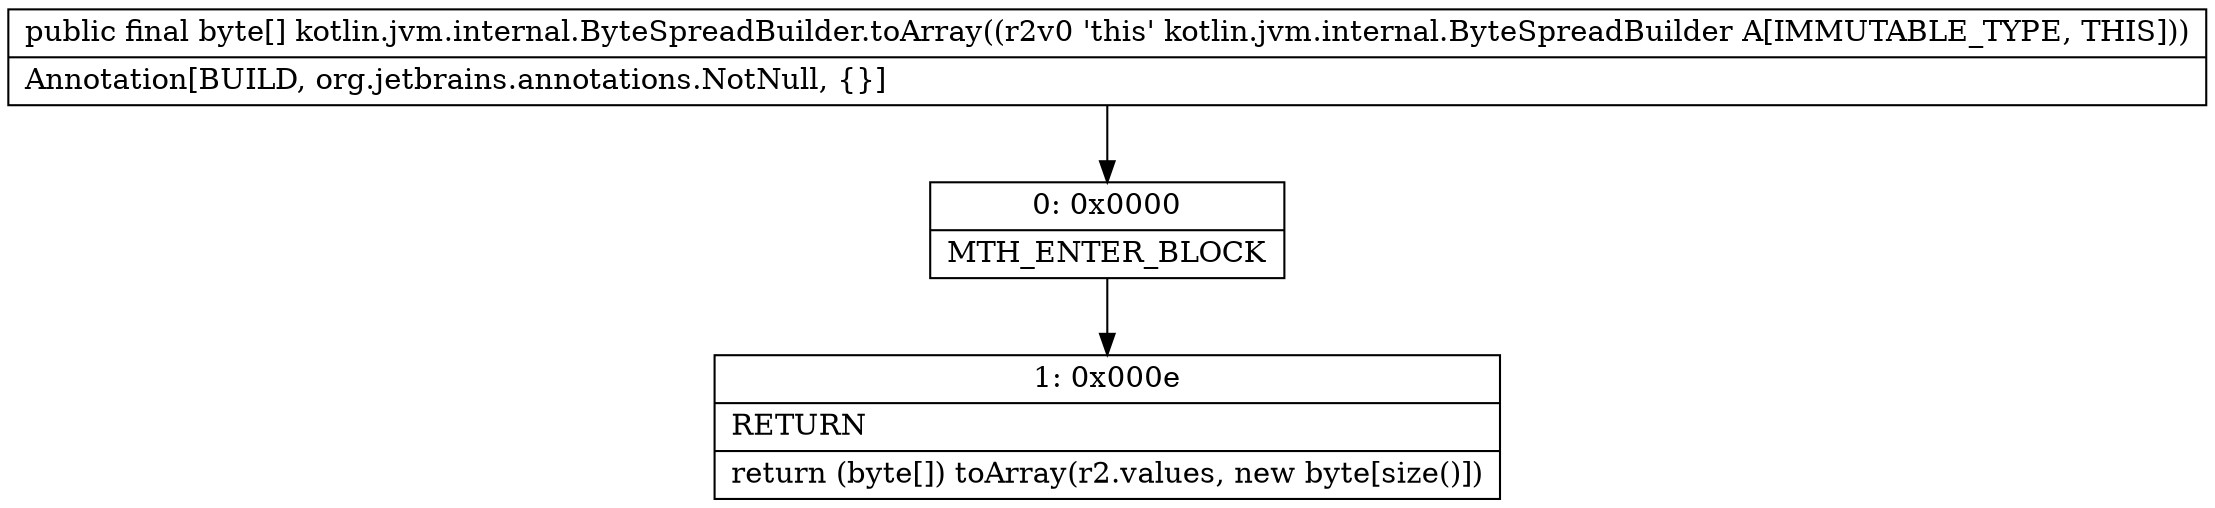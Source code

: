 digraph "CFG forkotlin.jvm.internal.ByteSpreadBuilder.toArray()[B" {
Node_0 [shape=record,label="{0\:\ 0x0000|MTH_ENTER_BLOCK\l}"];
Node_1 [shape=record,label="{1\:\ 0x000e|RETURN\l|return (byte[]) toArray(r2.values, new byte[size()])\l}"];
MethodNode[shape=record,label="{public final byte[] kotlin.jvm.internal.ByteSpreadBuilder.toArray((r2v0 'this' kotlin.jvm.internal.ByteSpreadBuilder A[IMMUTABLE_TYPE, THIS]))  | Annotation[BUILD, org.jetbrains.annotations.NotNull, \{\}]\l}"];
MethodNode -> Node_0;
Node_0 -> Node_1;
}

